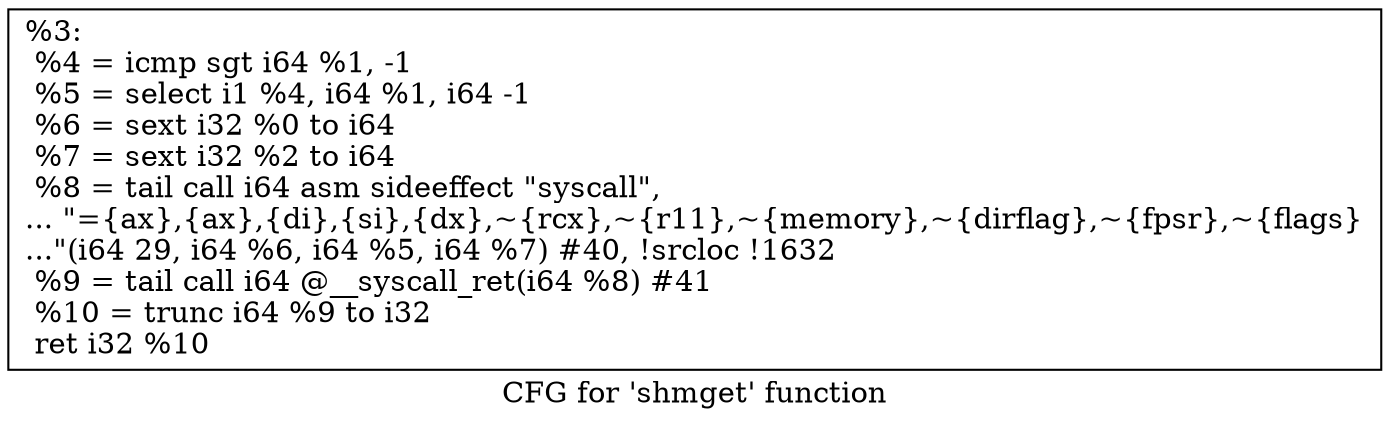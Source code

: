 digraph "CFG for 'shmget' function" {
	label="CFG for 'shmget' function";

	Node0x1fa6ec0 [shape=record,label="{%3:\l  %4 = icmp sgt i64 %1, -1\l  %5 = select i1 %4, i64 %1, i64 -1\l  %6 = sext i32 %0 to i64\l  %7 = sext i32 %2 to i64\l  %8 = tail call i64 asm sideeffect \"syscall\",\l... \"=\{ax\},\{ax\},\{di\},\{si\},\{dx\},~\{rcx\},~\{r11\},~\{memory\},~\{dirflag\},~\{fpsr\},~\{flags\}\l...\"(i64 29, i64 %6, i64 %5, i64 %7) #40, !srcloc !1632\l  %9 = tail call i64 @__syscall_ret(i64 %8) #41\l  %10 = trunc i64 %9 to i32\l  ret i32 %10\l}"];
}
